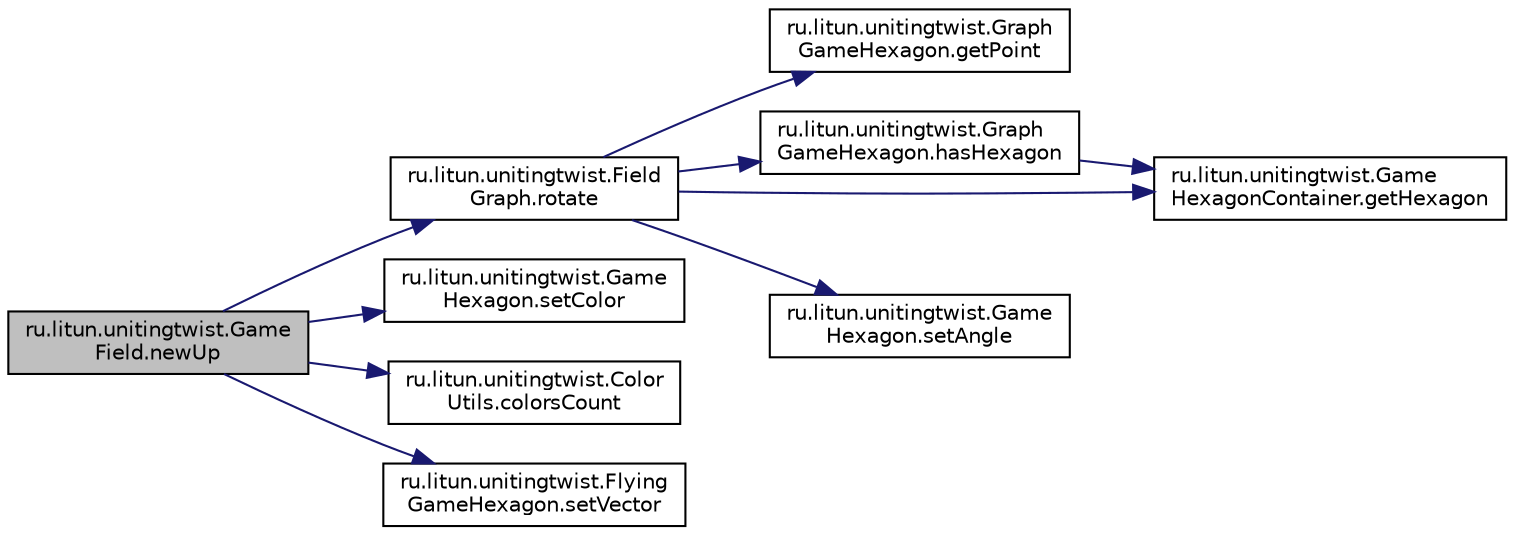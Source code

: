 digraph "ru.litun.unitingtwist.GameField.newUp"
{
  edge [fontname="Helvetica",fontsize="10",labelfontname="Helvetica",labelfontsize="10"];
  node [fontname="Helvetica",fontsize="10",shape=record];
  rankdir="LR";
  Node36 [label="ru.litun.unitingtwist.Game\lField.newUp",height=0.2,width=0.4,color="black", fillcolor="grey75", style="filled", fontcolor="black"];
  Node36 -> Node37 [color="midnightblue",fontsize="10",style="solid",fontname="Helvetica"];
  Node37 [label="ru.litun.unitingtwist.Field\lGraph.rotate",height=0.2,width=0.4,color="black", fillcolor="white", style="filled",URL="$classru_1_1litun_1_1unitingtwist_1_1_field_graph.html#aa5f61cff2043d82d4aa795fa28ec9c82"];
  Node37 -> Node38 [color="midnightblue",fontsize="10",style="solid",fontname="Helvetica"];
  Node38 [label="ru.litun.unitingtwist.Graph\lGameHexagon.getPoint",height=0.2,width=0.4,color="black", fillcolor="white", style="filled",URL="$classru_1_1litun_1_1unitingtwist_1_1_graph_game_hexagon.html#afccf3f35cc97c658db2bdd56b838b945"];
  Node37 -> Node39 [color="midnightblue",fontsize="10",style="solid",fontname="Helvetica"];
  Node39 [label="ru.litun.unitingtwist.Graph\lGameHexagon.hasHexagon",height=0.2,width=0.4,color="black", fillcolor="white", style="filled",URL="$classru_1_1litun_1_1unitingtwist_1_1_graph_game_hexagon.html#a30ce455d1126188cee5d980526f7c0b4"];
  Node39 -> Node40 [color="midnightblue",fontsize="10",style="solid",fontname="Helvetica"];
  Node40 [label="ru.litun.unitingtwist.Game\lHexagonContainer.getHexagon",height=0.2,width=0.4,color="black", fillcolor="white", style="filled",URL="$classru_1_1litun_1_1unitingtwist_1_1_game_hexagon_container.html#ad02748b35ee83501d3e757c71965040c"];
  Node37 -> Node40 [color="midnightblue",fontsize="10",style="solid",fontname="Helvetica"];
  Node37 -> Node41 [color="midnightblue",fontsize="10",style="solid",fontname="Helvetica"];
  Node41 [label="ru.litun.unitingtwist.Game\lHexagon.setAngle",height=0.2,width=0.4,color="black", fillcolor="white", style="filled",URL="$classru_1_1litun_1_1unitingtwist_1_1_game_hexagon.html#a668e273fb3bd4f50934c6d277655806b"];
  Node36 -> Node42 [color="midnightblue",fontsize="10",style="solid",fontname="Helvetica"];
  Node42 [label="ru.litun.unitingtwist.Game\lHexagon.setColor",height=0.2,width=0.4,color="black", fillcolor="white", style="filled",URL="$classru_1_1litun_1_1unitingtwist_1_1_game_hexagon.html#adc73adfb4c1f05e4170c56c45027b302"];
  Node36 -> Node43 [color="midnightblue",fontsize="10",style="solid",fontname="Helvetica"];
  Node43 [label="ru.litun.unitingtwist.Color\lUtils.colorsCount",height=0.2,width=0.4,color="black", fillcolor="white", style="filled",URL="$classru_1_1litun_1_1unitingtwist_1_1_color_utils.html#a17c5abf16278989302b77364e3e29e78"];
  Node36 -> Node44 [color="midnightblue",fontsize="10",style="solid",fontname="Helvetica"];
  Node44 [label="ru.litun.unitingtwist.Flying\lGameHexagon.setVector",height=0.2,width=0.4,color="black", fillcolor="white", style="filled",URL="$classru_1_1litun_1_1unitingtwist_1_1_flying_game_hexagon.html#abed558fb82958a24ef42596f2ef4e8c0"];
}
